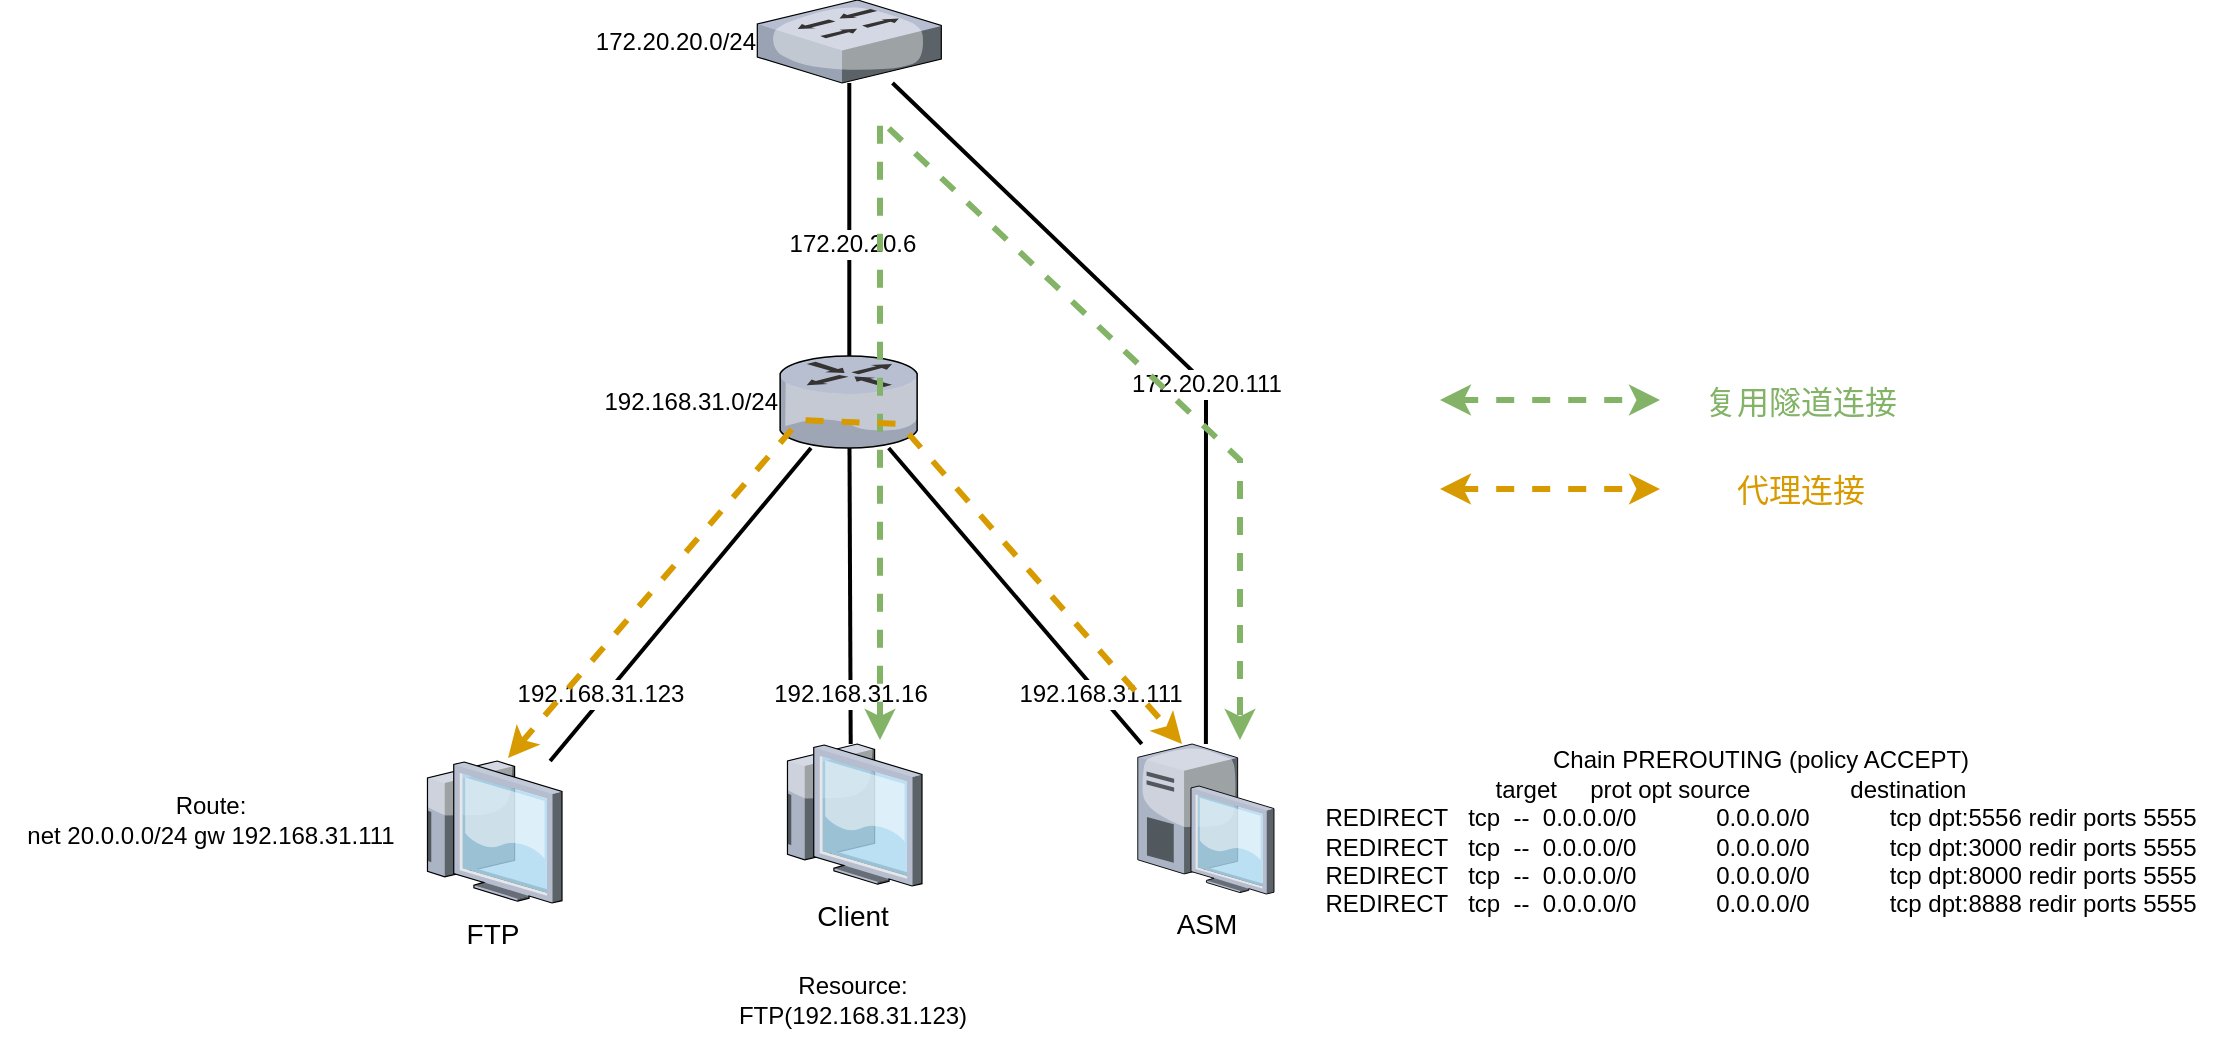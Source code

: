 <mxfile version="26.0.2">
  <diagram name="Page-1" id="e3a06f82-3646-2815-327d-82caf3d4e204">
    <mxGraphModel dx="1426" dy="679" grid="1" gridSize="10" guides="1" tooltips="1" connect="1" arrows="1" fold="1" page="1" pageScale="1.5" pageWidth="1169" pageHeight="826" background="none" math="0" shadow="0">
      <root>
        <mxCell id="0" style=";html=1;" />
        <mxCell id="1" style=";html=1;" parent="0" />
        <mxCell id="TvClRxy8d6DLWlSvi-L--25" value="" style="edgeStyle=none;rounded=0;orthogonalLoop=1;jettySize=auto;html=1;strokeWidth=2;endSize=10;startSize=10;endArrow=none;endFill=0;" parent="1" source="6a7d8f32e03d9370-4" target="TvClRxy8d6DLWlSvi-L--15" edge="1">
          <mxGeometry relative="1" as="geometry" />
        </mxCell>
        <mxCell id="TvClRxy8d6DLWlSvi-L--34" value="192.168.31.111" style="edgeLabel;html=1;align=center;verticalAlign=middle;resizable=0;points=[];fontSize=12;" parent="TvClRxy8d6DLWlSvi-L--25" vertex="1" connectable="0">
          <mxGeometry x="0.02" y="-1" relative="1" as="geometry">
            <mxPoint x="43" y="51" as="offset" />
          </mxGeometry>
        </mxCell>
        <mxCell id="TvClRxy8d6DLWlSvi-L--28" style="edgeStyle=none;rounded=0;orthogonalLoop=1;jettySize=auto;html=1;endArrow=none;endFill=0;strokeWidth=2;endSize=10;startSize=10;" parent="1" source="6a7d8f32e03d9370-4" target="TvClRxy8d6DLWlSvi-L--26" edge="1">
          <mxGeometry relative="1" as="geometry">
            <Array as="points">
              <mxPoint x="873" y="262" />
            </Array>
          </mxGeometry>
        </mxCell>
        <mxCell id="TvClRxy8d6DLWlSvi-L--33" value="172.20.20.111" style="edgeLabel;html=1;align=center;verticalAlign=middle;resizable=0;points=[];fontSize=12;" parent="TvClRxy8d6DLWlSvi-L--28" vertex="1" connectable="0">
          <mxGeometry x="-0.09" y="-1" relative="1" as="geometry">
            <mxPoint y="1" as="offset" />
          </mxGeometry>
        </mxCell>
        <mxCell id="6a7d8f32e03d9370-4" value="ASM" style="verticalLabelPosition=bottom;aspect=fixed;html=1;verticalAlign=top;strokeColor=none;shape=mxgraph.citrix.desktop;fillColor=#66B2FF;gradientColor=#0066CC;fontSize=14;movable=1;resizable=1;rotatable=1;deletable=1;editable=1;locked=0;connectable=1;" parent="1" vertex="1">
          <mxGeometry x="838.89" y="442" width="68.11" height="75" as="geometry" />
        </mxCell>
        <mxCell id="TvClRxy8d6DLWlSvi-L--24" style="edgeStyle=none;rounded=0;orthogonalLoop=1;jettySize=auto;html=1;endArrow=none;endFill=0;strokeWidth=2;endSize=10;startSize=10;" parent="1" source="TvClRxy8d6DLWlSvi-L--12" target="TvClRxy8d6DLWlSvi-L--15" edge="1">
          <mxGeometry relative="1" as="geometry" />
        </mxCell>
        <mxCell id="TvClRxy8d6DLWlSvi-L--35" value="192.168.31.16" style="edgeLabel;html=1;align=center;verticalAlign=middle;resizable=0;points=[];fontSize=12;" parent="TvClRxy8d6DLWlSvi-L--24" vertex="1" connectable="0">
          <mxGeometry x="-0.23" y="-2" relative="1" as="geometry">
            <mxPoint x="-2" y="32" as="offset" />
          </mxGeometry>
        </mxCell>
        <mxCell id="TvClRxy8d6DLWlSvi-L--12" value="Client" style="verticalLabelPosition=bottom;aspect=fixed;html=1;verticalAlign=top;strokeColor=none;shape=mxgraph.citrix.thin_client;fillColor=#66B2FF;gradientColor=#0066CC;fontSize=14;labelPosition=center;align=center;" parent="1" vertex="1">
          <mxGeometry x="660" y="442" width="71" height="71" as="geometry" />
        </mxCell>
        <mxCell id="TvClRxy8d6DLWlSvi-L--23" style="edgeStyle=none;rounded=0;orthogonalLoop=1;jettySize=auto;html=1;endArrow=none;endFill=0;strokeWidth=2;endSize=10;startSize=10;" parent="1" source="TvClRxy8d6DLWlSvi-L--14" target="TvClRxy8d6DLWlSvi-L--15" edge="1">
          <mxGeometry relative="1" as="geometry" />
        </mxCell>
        <mxCell id="TvClRxy8d6DLWlSvi-L--36" value="192.168.31.123" style="edgeLabel;html=1;align=center;verticalAlign=middle;resizable=0;points=[];fontSize=12;" parent="TvClRxy8d6DLWlSvi-L--23" vertex="1" connectable="0">
          <mxGeometry x="-0.463" y="-2" relative="1" as="geometry">
            <mxPoint x="-12" y="7" as="offset" />
          </mxGeometry>
        </mxCell>
        <mxCell id="TvClRxy8d6DLWlSvi-L--14" value="FTP" style="verticalLabelPosition=bottom;aspect=fixed;html=1;verticalAlign=top;strokeColor=none;shape=mxgraph.citrix.thin_client;fillColor=#66B2FF;gradientColor=#0066CC;fontSize=14;labelPosition=center;align=center;" parent="1" vertex="1">
          <mxGeometry x="480" y="450.5" width="71" height="71" as="geometry" />
        </mxCell>
        <mxCell id="TvClRxy8d6DLWlSvi-L--27" style="edgeStyle=none;rounded=0;orthogonalLoop=1;jettySize=auto;html=1;endArrow=none;endFill=0;strokeWidth=2;endSize=10;startSize=10;" parent="1" source="TvClRxy8d6DLWlSvi-L--15" target="TvClRxy8d6DLWlSvi-L--26" edge="1">
          <mxGeometry relative="1" as="geometry" />
        </mxCell>
        <mxCell id="TvClRxy8d6DLWlSvi-L--32" value="172.20.20.6" style="edgeLabel;html=1;align=center;verticalAlign=middle;resizable=0;points=[];fontSize=12;" parent="TvClRxy8d6DLWlSvi-L--27" vertex="1" connectable="0">
          <mxGeometry x="-0.179" y="-1" relative="1" as="geometry">
            <mxPoint as="offset" />
          </mxGeometry>
        </mxCell>
        <mxCell id="TvClRxy8d6DLWlSvi-L--15" value="192.168.31.0/24" style="verticalLabelPosition=middle;sketch=0;aspect=fixed;html=1;verticalAlign=middle;strokeColor=none;align=right;outlineConnect=0;shape=mxgraph.citrix.router;labelPosition=left;" parent="1" vertex="1">
          <mxGeometry x="660" y="248" width="69.31" height="46" as="geometry" />
        </mxCell>
        <mxCell id="TvClRxy8d6DLWlSvi-L--26" value="172.20.20.0/24" style="verticalLabelPosition=middle;sketch=0;aspect=fixed;html=1;verticalAlign=middle;strokeColor=none;align=right;outlineConnect=0;shape=mxgraph.citrix.switch;labelPosition=left;" parent="1" vertex="1">
          <mxGeometry x="648.65" y="70" width="92" height="41.5" as="geometry" />
        </mxCell>
        <mxCell id="UjK03ACXC7DD6p1siXCf-3" value="" style="endArrow=classic;html=1;rounded=0;endFill=1;startArrow=classic;startFill=1;fillColor=#d5e8d4;strokeColor=#82b366;strokeWidth=3;dashed=1;" edge="1" parent="1">
          <mxGeometry width="50" height="50" relative="1" as="geometry">
            <mxPoint x="710" y="440" as="sourcePoint" />
            <mxPoint x="890" y="440" as="targetPoint" />
            <Array as="points">
              <mxPoint x="710" y="130" />
              <mxPoint x="890" y="300" />
            </Array>
          </mxGeometry>
        </mxCell>
        <mxCell id="UjK03ACXC7DD6p1siXCf-7" value="" style="endArrow=classic;startArrow=classic;html=1;rounded=0;strokeWidth=3;exitX=0.62;exitY=-0.021;exitDx=0;exitDy=0;exitPerimeter=0;fillColor=#ffe6cc;strokeColor=#d79b00;dashed=1;startFill=1;endFill=1;" edge="1" parent="1" source="TvClRxy8d6DLWlSvi-L--14">
          <mxGeometry width="50" height="50" relative="1" as="geometry">
            <mxPoint x="510" y="442" as="sourcePoint" />
            <mxPoint x="861" y="442" as="targetPoint" />
            <Array as="points">
              <mxPoint x="670" y="280" />
              <mxPoint x="720" y="282" />
            </Array>
          </mxGeometry>
        </mxCell>
        <mxCell id="UjK03ACXC7DD6p1siXCf-8" value="Resource:&lt;div&gt;FTP(192.168.31.123)&lt;/div&gt;" style="text;html=1;align=center;verticalAlign=middle;resizable=0;points=[];autosize=1;strokeColor=none;fillColor=none;" vertex="1" parent="1">
          <mxGeometry x="625.5" y="550" width="140" height="40" as="geometry" />
        </mxCell>
        <mxCell id="UjK03ACXC7DD6p1siXCf-9" value="Route:&lt;div&gt;net 20.0.0.0/24 gw 192.168.31.111&lt;/div&gt;" style="text;html=1;align=center;verticalAlign=middle;resizable=0;points=[];autosize=1;strokeColor=none;fillColor=none;" vertex="1" parent="1">
          <mxGeometry x="270" y="459.5" width="210" height="40" as="geometry" />
        </mxCell>
        <mxCell id="UjK03ACXC7DD6p1siXCf-10" value="&lt;div&gt;Chain PREROUTING (policy ACCEPT)&lt;/div&gt;&lt;div&gt;target&amp;nbsp; &amp;nbsp; &amp;nbsp;prot opt source&amp;nbsp; &amp;nbsp; &amp;nbsp; &amp;nbsp; &amp;nbsp; &amp;nbsp; &amp;nbsp; &amp;nbsp;destination&amp;nbsp; &amp;nbsp; &amp;nbsp; &amp;nbsp; &amp;nbsp;&lt;/div&gt;&lt;div&gt;REDIRECT&amp;nbsp; &amp;nbsp;tcp&amp;nbsp; --&amp;nbsp; 0.0.0.0/0&amp;nbsp; &amp;nbsp; &amp;nbsp; &amp;nbsp; &amp;nbsp; &amp;nbsp; 0.0.0.0/0&amp;nbsp; &amp;nbsp; &amp;nbsp; &amp;nbsp; &amp;nbsp; &amp;nbsp; tcp dpt:5556 redir ports 5555&lt;/div&gt;&lt;div&gt;REDIRECT&amp;nbsp; &amp;nbsp;tcp&amp;nbsp; --&amp;nbsp; 0.0.0.0/0&amp;nbsp; &amp;nbsp; &amp;nbsp; &amp;nbsp; &amp;nbsp; &amp;nbsp; 0.0.0.0/0&amp;nbsp; &amp;nbsp; &amp;nbsp; &amp;nbsp; &amp;nbsp; &amp;nbsp; tcp dpt:3000 redir ports 5555&lt;/div&gt;&lt;div&gt;REDIRECT&amp;nbsp; &amp;nbsp;tcp&amp;nbsp; --&amp;nbsp; 0.0.0.0/0&amp;nbsp; &amp;nbsp; &amp;nbsp; &amp;nbsp; &amp;nbsp; &amp;nbsp; 0.0.0.0/0&amp;nbsp; &amp;nbsp; &amp;nbsp; &amp;nbsp; &amp;nbsp; &amp;nbsp; tcp dpt:8000 redir ports 5555&lt;/div&gt;&lt;div&gt;REDIRECT&amp;nbsp; &amp;nbsp;tcp&amp;nbsp; --&amp;nbsp; 0.0.0.0/0&amp;nbsp; &amp;nbsp; &amp;nbsp; &amp;nbsp; &amp;nbsp; &amp;nbsp; 0.0.0.0/0&amp;nbsp; &amp;nbsp; &amp;nbsp; &amp;nbsp; &amp;nbsp; &amp;nbsp; tcp dpt:8888 redir ports 5555&lt;/div&gt;" style="text;html=1;align=center;verticalAlign=middle;resizable=0;points=[];autosize=1;strokeColor=none;fillColor=none;" vertex="1" parent="1">
          <mxGeometry x="920" y="436" width="460" height="100" as="geometry" />
        </mxCell>
        <mxCell id="UjK03ACXC7DD6p1siXCf-12" value="" style="endArrow=classic;startArrow=classic;html=1;rounded=0;strokeWidth=3;dashed=1;fillColor=#d5e8d4;strokeColor=#82b366;" edge="1" parent="1">
          <mxGeometry width="50" height="50" relative="1" as="geometry">
            <mxPoint x="990" y="270" as="sourcePoint" />
            <mxPoint x="1100" y="270" as="targetPoint" />
          </mxGeometry>
        </mxCell>
        <mxCell id="UjK03ACXC7DD6p1siXCf-13" value="" style="endArrow=classic;startArrow=classic;html=1;rounded=0;strokeWidth=3;dashed=1;fillColor=#ffe6cc;strokeColor=#d79b00;" edge="1" parent="1">
          <mxGeometry width="50" height="50" relative="1" as="geometry">
            <mxPoint x="990" y="314.5" as="sourcePoint" />
            <mxPoint x="1100" y="314.5" as="targetPoint" />
          </mxGeometry>
        </mxCell>
        <mxCell id="UjK03ACXC7DD6p1siXCf-14" value="复用隧道连接" style="text;html=1;align=center;verticalAlign=middle;resizable=0;points=[];autosize=1;strokeColor=none;fillColor=none;fontSize=16;fontColor=light-dark(#82b367, #ededed);" vertex="1" parent="1">
          <mxGeometry x="1110" y="256" width="120" height="30" as="geometry" />
        </mxCell>
        <mxCell id="UjK03ACXC7DD6p1siXCf-15" value="代理连接" style="text;html=1;align=center;verticalAlign=middle;resizable=0;points=[];autosize=1;strokeColor=none;fillColor=none;fontSize=16;fontColor=light-dark(#d79b00, #ededed);" vertex="1" parent="1">
          <mxGeometry x="1125" y="300" width="90" height="30" as="geometry" />
        </mxCell>
      </root>
    </mxGraphModel>
  </diagram>
</mxfile>

